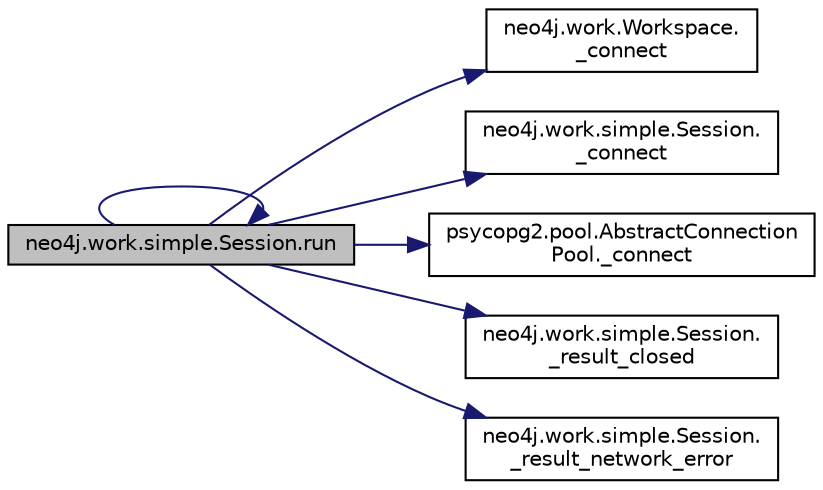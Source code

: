digraph "neo4j.work.simple.Session.run"
{
 // LATEX_PDF_SIZE
  edge [fontname="Helvetica",fontsize="10",labelfontname="Helvetica",labelfontsize="10"];
  node [fontname="Helvetica",fontsize="10",shape=record];
  rankdir="LR";
  Node1 [label="neo4j.work.simple.Session.run",height=0.2,width=0.4,color="black", fillcolor="grey75", style="filled", fontcolor="black",tooltip=" "];
  Node1 -> Node2 [color="midnightblue",fontsize="10",style="solid",fontname="Helvetica"];
  Node2 [label="neo4j.work.Workspace.\l_connect",height=0.2,width=0.4,color="black", fillcolor="white", style="filled",URL="$d4/d0d/classneo4j_1_1work_1_1_workspace.html#a39763623f4f67c8d7d2f3f206b49e9e2",tooltip=" "];
  Node1 -> Node3 [color="midnightblue",fontsize="10",style="solid",fontname="Helvetica"];
  Node3 [label="neo4j.work.simple.Session.\l_connect",height=0.2,width=0.4,color="black", fillcolor="white", style="filled",URL="$d9/d69/classneo4j_1_1work_1_1simple_1_1_session.html#a1f2e91597f64e8fe3c91ece0f2168d64",tooltip=" "];
  Node1 -> Node4 [color="midnightblue",fontsize="10",style="solid",fontname="Helvetica"];
  Node4 [label="psycopg2.pool.AbstractConnection\lPool._connect",height=0.2,width=0.4,color="black", fillcolor="white", style="filled",URL="$dd/d73/classpsycopg2_1_1pool_1_1_abstract_connection_pool.html#a32e8bbfdcb6a476b4f8af96fbc36ffc5",tooltip=" "];
  Node1 -> Node5 [color="midnightblue",fontsize="10",style="solid",fontname="Helvetica"];
  Node5 [label="neo4j.work.simple.Session.\l_result_closed",height=0.2,width=0.4,color="black", fillcolor="white", style="filled",URL="$d9/d69/classneo4j_1_1work_1_1simple_1_1_session.html#ae0d02e2e5aaf29b8f3f1373cd5df330f",tooltip=" "];
  Node1 -> Node6 [color="midnightblue",fontsize="10",style="solid",fontname="Helvetica"];
  Node6 [label="neo4j.work.simple.Session.\l_result_network_error",height=0.2,width=0.4,color="black", fillcolor="white", style="filled",URL="$d9/d69/classneo4j_1_1work_1_1simple_1_1_session.html#ae1b8228bd67202ffc32c39e619cd9056",tooltip=" "];
  Node1 -> Node1 [color="midnightblue",fontsize="10",style="solid",fontname="Helvetica"];
}
